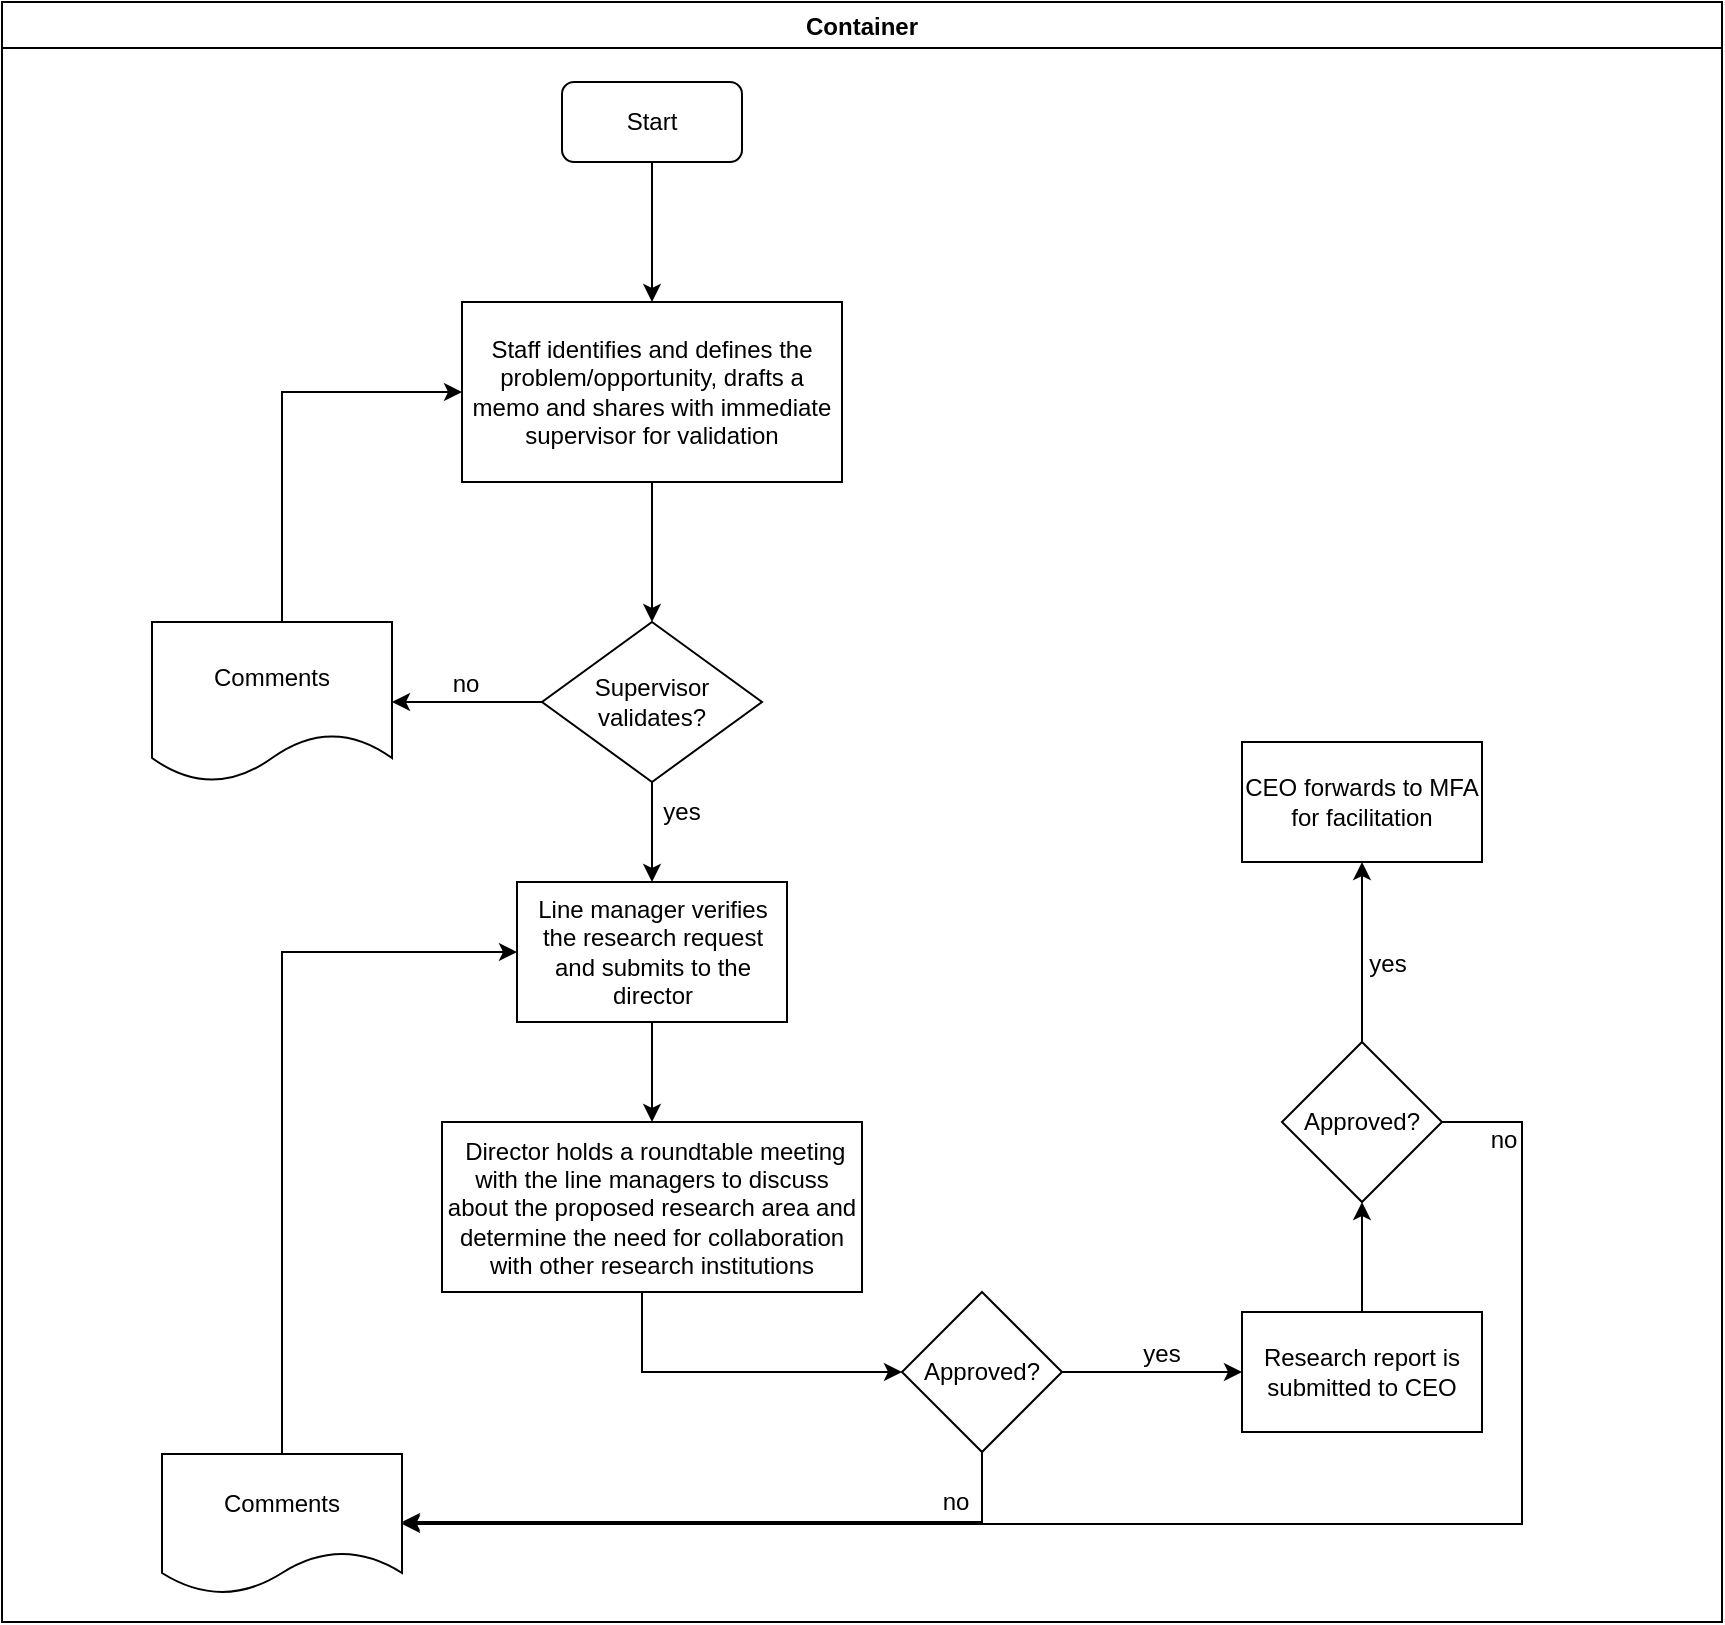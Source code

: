 <mxfile version="14.1.8" type="github">
  <diagram id="XTpeEnYmzEm0xpDSuKBR" name="Page-1">
    <mxGraphModel dx="1038" dy="547" grid="1" gridSize="10" guides="1" tooltips="1" connect="1" arrows="1" fold="1" page="1" pageScale="1" pageWidth="1169" pageHeight="827" math="0" shadow="0">
      <root>
        <mxCell id="0" />
        <mxCell id="1" parent="0" />
        <mxCell id="nBN6CnrMO745iZhlTAGD-1" value="Container" style="swimlane;" vertex="1" parent="1">
          <mxGeometry x="10" y="10" width="860" height="810" as="geometry" />
        </mxCell>
        <mxCell id="nBN6CnrMO745iZhlTAGD-2" value="Start" style="rounded=1;whiteSpace=wrap;html=1;" vertex="1" parent="nBN6CnrMO745iZhlTAGD-1">
          <mxGeometry x="280" y="40" width="90" height="40" as="geometry" />
        </mxCell>
        <mxCell id="nBN6CnrMO745iZhlTAGD-5" value="Staff identifies and defines the problem/opportunity, drafts a memo and shares with immediate supervisor for validation" style="rounded=0;whiteSpace=wrap;html=1;" vertex="1" parent="nBN6CnrMO745iZhlTAGD-1">
          <mxGeometry x="230" y="150" width="190" height="90" as="geometry" />
        </mxCell>
        <mxCell id="nBN6CnrMO745iZhlTAGD-4" value="" style="edgeStyle=orthogonalEdgeStyle;rounded=0;orthogonalLoop=1;jettySize=auto;html=1;entryX=0.5;entryY=0;entryDx=0;entryDy=0;" edge="1" parent="nBN6CnrMO745iZhlTAGD-1" source="nBN6CnrMO745iZhlTAGD-2" target="nBN6CnrMO745iZhlTAGD-5">
          <mxGeometry relative="1" as="geometry">
            <mxPoint x="325" y="150" as="targetPoint" />
          </mxGeometry>
        </mxCell>
        <mxCell id="nBN6CnrMO745iZhlTAGD-8" value="Supervisor validates?" style="rhombus;whiteSpace=wrap;html=1;" vertex="1" parent="nBN6CnrMO745iZhlTAGD-1">
          <mxGeometry x="270" y="310" width="110" height="80" as="geometry" />
        </mxCell>
        <mxCell id="nBN6CnrMO745iZhlTAGD-7" value="" style="edgeStyle=orthogonalEdgeStyle;rounded=0;orthogonalLoop=1;jettySize=auto;html=1;" edge="1" parent="nBN6CnrMO745iZhlTAGD-1" source="nBN6CnrMO745iZhlTAGD-5" target="nBN6CnrMO745iZhlTAGD-8">
          <mxGeometry relative="1" as="geometry">
            <mxPoint x="325" y="310" as="targetPoint" />
          </mxGeometry>
        </mxCell>
        <mxCell id="nBN6CnrMO745iZhlTAGD-13" value="no" style="text;html=1;strokeColor=none;fillColor=none;align=center;verticalAlign=middle;whiteSpace=wrap;rounded=0;" vertex="1" parent="nBN6CnrMO745iZhlTAGD-1">
          <mxGeometry x="212" y="331" width="40" height="20" as="geometry" />
        </mxCell>
        <mxCell id="nBN6CnrMO745iZhlTAGD-14" value="Line manager verifies the research request and submits to the director" style="whiteSpace=wrap;html=1;" vertex="1" parent="nBN6CnrMO745iZhlTAGD-1">
          <mxGeometry x="257.5" y="440" width="135" height="70" as="geometry" />
        </mxCell>
        <mxCell id="nBN6CnrMO745iZhlTAGD-15" value="" style="edgeStyle=orthogonalEdgeStyle;rounded=0;orthogonalLoop=1;jettySize=auto;html=1;" edge="1" parent="nBN6CnrMO745iZhlTAGD-1" source="nBN6CnrMO745iZhlTAGD-8" target="nBN6CnrMO745iZhlTAGD-14">
          <mxGeometry relative="1" as="geometry" />
        </mxCell>
        <mxCell id="nBN6CnrMO745iZhlTAGD-18" value="Approved?" style="rhombus;whiteSpace=wrap;html=1;" vertex="1" parent="nBN6CnrMO745iZhlTAGD-1">
          <mxGeometry x="450" y="645" width="80" height="80" as="geometry" />
        </mxCell>
        <mxCell id="nBN6CnrMO745iZhlTAGD-22" value="Comments" style="shape=document;whiteSpace=wrap;html=1;boundedLbl=1;" vertex="1" parent="nBN6CnrMO745iZhlTAGD-1">
          <mxGeometry x="80" y="726" width="120" height="70" as="geometry" />
        </mxCell>
        <mxCell id="nBN6CnrMO745iZhlTAGD-23" value="" style="edgeStyle=orthogonalEdgeStyle;rounded=0;orthogonalLoop=1;jettySize=auto;html=1;" edge="1" parent="nBN6CnrMO745iZhlTAGD-1" source="nBN6CnrMO745iZhlTAGD-18" target="nBN6CnrMO745iZhlTAGD-22">
          <mxGeometry relative="1" as="geometry">
            <Array as="points">
              <mxPoint x="490" y="760" />
            </Array>
          </mxGeometry>
        </mxCell>
        <mxCell id="nBN6CnrMO745iZhlTAGD-24" value="yes" style="text;html=1;strokeColor=none;fillColor=none;align=center;verticalAlign=middle;whiteSpace=wrap;rounded=0;" vertex="1" parent="nBN6CnrMO745iZhlTAGD-1">
          <mxGeometry x="320" y="395" width="40" height="20" as="geometry" />
        </mxCell>
        <mxCell id="nBN6CnrMO745iZhlTAGD-28" value="" style="edgeStyle=orthogonalEdgeStyle;rounded=0;orthogonalLoop=1;jettySize=auto;html=1;entryX=0;entryY=0.5;entryDx=0;entryDy=0;" edge="1" parent="nBN6CnrMO745iZhlTAGD-1" source="nBN6CnrMO745iZhlTAGD-22" target="nBN6CnrMO745iZhlTAGD-14">
          <mxGeometry relative="1" as="geometry">
            <mxPoint x="140" y="641" as="targetPoint" />
            <Array as="points">
              <mxPoint x="140" y="475" />
            </Array>
          </mxGeometry>
        </mxCell>
        <mxCell id="nBN6CnrMO745iZhlTAGD-20" value="Research report is submitted to CEO" style="whiteSpace=wrap;html=1;" vertex="1" parent="nBN6CnrMO745iZhlTAGD-1">
          <mxGeometry x="620" y="655" width="120" height="60" as="geometry" />
        </mxCell>
        <mxCell id="nBN6CnrMO745iZhlTAGD-21" value="" style="edgeStyle=orthogonalEdgeStyle;rounded=0;orthogonalLoop=1;jettySize=auto;html=1;" edge="1" parent="nBN6CnrMO745iZhlTAGD-1" source="nBN6CnrMO745iZhlTAGD-18" target="nBN6CnrMO745iZhlTAGD-20">
          <mxGeometry relative="1" as="geometry" />
        </mxCell>
        <mxCell id="nBN6CnrMO745iZhlTAGD-31" value="Approved?" style="rhombus;whiteSpace=wrap;html=1;" vertex="1" parent="nBN6CnrMO745iZhlTAGD-1">
          <mxGeometry x="640" y="520" width="80" height="80" as="geometry" />
        </mxCell>
        <mxCell id="nBN6CnrMO745iZhlTAGD-30" value="" style="edgeStyle=orthogonalEdgeStyle;rounded=0;orthogonalLoop=1;jettySize=auto;html=1;" edge="1" parent="nBN6CnrMO745iZhlTAGD-1" source="nBN6CnrMO745iZhlTAGD-20" target="nBN6CnrMO745iZhlTAGD-31">
          <mxGeometry relative="1" as="geometry">
            <mxPoint x="680" y="575" as="targetPoint" />
          </mxGeometry>
        </mxCell>
        <mxCell id="nBN6CnrMO745iZhlTAGD-37" value="" style="edgeStyle=orthogonalEdgeStyle;rounded=0;orthogonalLoop=1;jettySize=auto;html=1;entryX=1;entryY=0.5;entryDx=0;entryDy=0;" edge="1" parent="nBN6CnrMO745iZhlTAGD-1" source="nBN6CnrMO745iZhlTAGD-31" target="nBN6CnrMO745iZhlTAGD-22">
          <mxGeometry relative="1" as="geometry">
            <mxPoint x="780" y="560" as="targetPoint" />
            <Array as="points">
              <mxPoint x="760" y="560" />
              <mxPoint x="760" y="761" />
            </Array>
          </mxGeometry>
        </mxCell>
        <mxCell id="nBN6CnrMO745iZhlTAGD-12" value="" style="edgeStyle=orthogonalEdgeStyle;rounded=0;orthogonalLoop=1;jettySize=auto;html=1;entryX=0;entryY=0.5;entryDx=0;entryDy=0;" edge="1" parent="1" source="nBN6CnrMO745iZhlTAGD-9" target="nBN6CnrMO745iZhlTAGD-5">
          <mxGeometry relative="1" as="geometry">
            <mxPoint x="145" y="230" as="targetPoint" />
            <Array as="points">
              <mxPoint x="150" y="205" />
            </Array>
          </mxGeometry>
        </mxCell>
        <mxCell id="nBN6CnrMO745iZhlTAGD-9" value="Comments" style="shape=document;whiteSpace=wrap;html=1;boundedLbl=1;" vertex="1" parent="1">
          <mxGeometry x="85" y="320" width="120" height="80" as="geometry" />
        </mxCell>
        <mxCell id="nBN6CnrMO745iZhlTAGD-10" value="" style="edgeStyle=orthogonalEdgeStyle;rounded=0;orthogonalLoop=1;jettySize=auto;html=1;" edge="1" parent="1" source="nBN6CnrMO745iZhlTAGD-8" target="nBN6CnrMO745iZhlTAGD-9">
          <mxGeometry relative="1" as="geometry" />
        </mxCell>
        <mxCell id="nBN6CnrMO745iZhlTAGD-19" value="" style="edgeStyle=orthogonalEdgeStyle;rounded=0;orthogonalLoop=1;jettySize=auto;html=1;entryX=0;entryY=0.5;entryDx=0;entryDy=0;" edge="1" parent="1" source="nBN6CnrMO745iZhlTAGD-16" target="nBN6CnrMO745iZhlTAGD-18">
          <mxGeometry relative="1" as="geometry">
            <Array as="points">
              <mxPoint x="330" y="695" />
            </Array>
          </mxGeometry>
        </mxCell>
        <mxCell id="nBN6CnrMO745iZhlTAGD-16" value="&amp;nbsp;Director holds a roundtable meeting with the line managers to discuss about the proposed research area and determine the need for collaboration with other research institutions" style="whiteSpace=wrap;html=1;" vertex="1" parent="1">
          <mxGeometry x="230" y="570" width="210" height="85" as="geometry" />
        </mxCell>
        <mxCell id="nBN6CnrMO745iZhlTAGD-17" value="" style="edgeStyle=orthogonalEdgeStyle;rounded=0;orthogonalLoop=1;jettySize=auto;html=1;" edge="1" parent="1" source="nBN6CnrMO745iZhlTAGD-14" target="nBN6CnrMO745iZhlTAGD-16">
          <mxGeometry relative="1" as="geometry" />
        </mxCell>
        <mxCell id="nBN6CnrMO745iZhlTAGD-25" value="no" style="text;html=1;strokeColor=none;fillColor=none;align=center;verticalAlign=middle;whiteSpace=wrap;rounded=0;" vertex="1" parent="1">
          <mxGeometry x="467" y="750" width="40" height="20" as="geometry" />
        </mxCell>
        <mxCell id="nBN6CnrMO745iZhlTAGD-26" value="yes" style="text;html=1;strokeColor=none;fillColor=none;align=center;verticalAlign=middle;whiteSpace=wrap;rounded=0;" vertex="1" parent="1">
          <mxGeometry x="570" y="676" width="40" height="20" as="geometry" />
        </mxCell>
        <mxCell id="nBN6CnrMO745iZhlTAGD-32" value="CEO forwards to MFA for facilitation" style="whiteSpace=wrap;html=1;" vertex="1" parent="1">
          <mxGeometry x="630" y="380" width="120" height="60" as="geometry" />
        </mxCell>
        <mxCell id="nBN6CnrMO745iZhlTAGD-33" value="" style="edgeStyle=orthogonalEdgeStyle;rounded=0;orthogonalLoop=1;jettySize=auto;html=1;" edge="1" parent="1" source="nBN6CnrMO745iZhlTAGD-31" target="nBN6CnrMO745iZhlTAGD-32">
          <mxGeometry relative="1" as="geometry" />
        </mxCell>
        <mxCell id="nBN6CnrMO745iZhlTAGD-34" value="yes" style="text;html=1;strokeColor=none;fillColor=none;align=center;verticalAlign=middle;whiteSpace=wrap;rounded=0;" vertex="1" parent="1">
          <mxGeometry x="683" y="481" width="40" height="20" as="geometry" />
        </mxCell>
        <mxCell id="nBN6CnrMO745iZhlTAGD-38" value="no" style="text;html=1;strokeColor=none;fillColor=none;align=center;verticalAlign=middle;whiteSpace=wrap;rounded=0;" vertex="1" parent="1">
          <mxGeometry x="741" y="569" width="40" height="20" as="geometry" />
        </mxCell>
      </root>
    </mxGraphModel>
  </diagram>
</mxfile>
